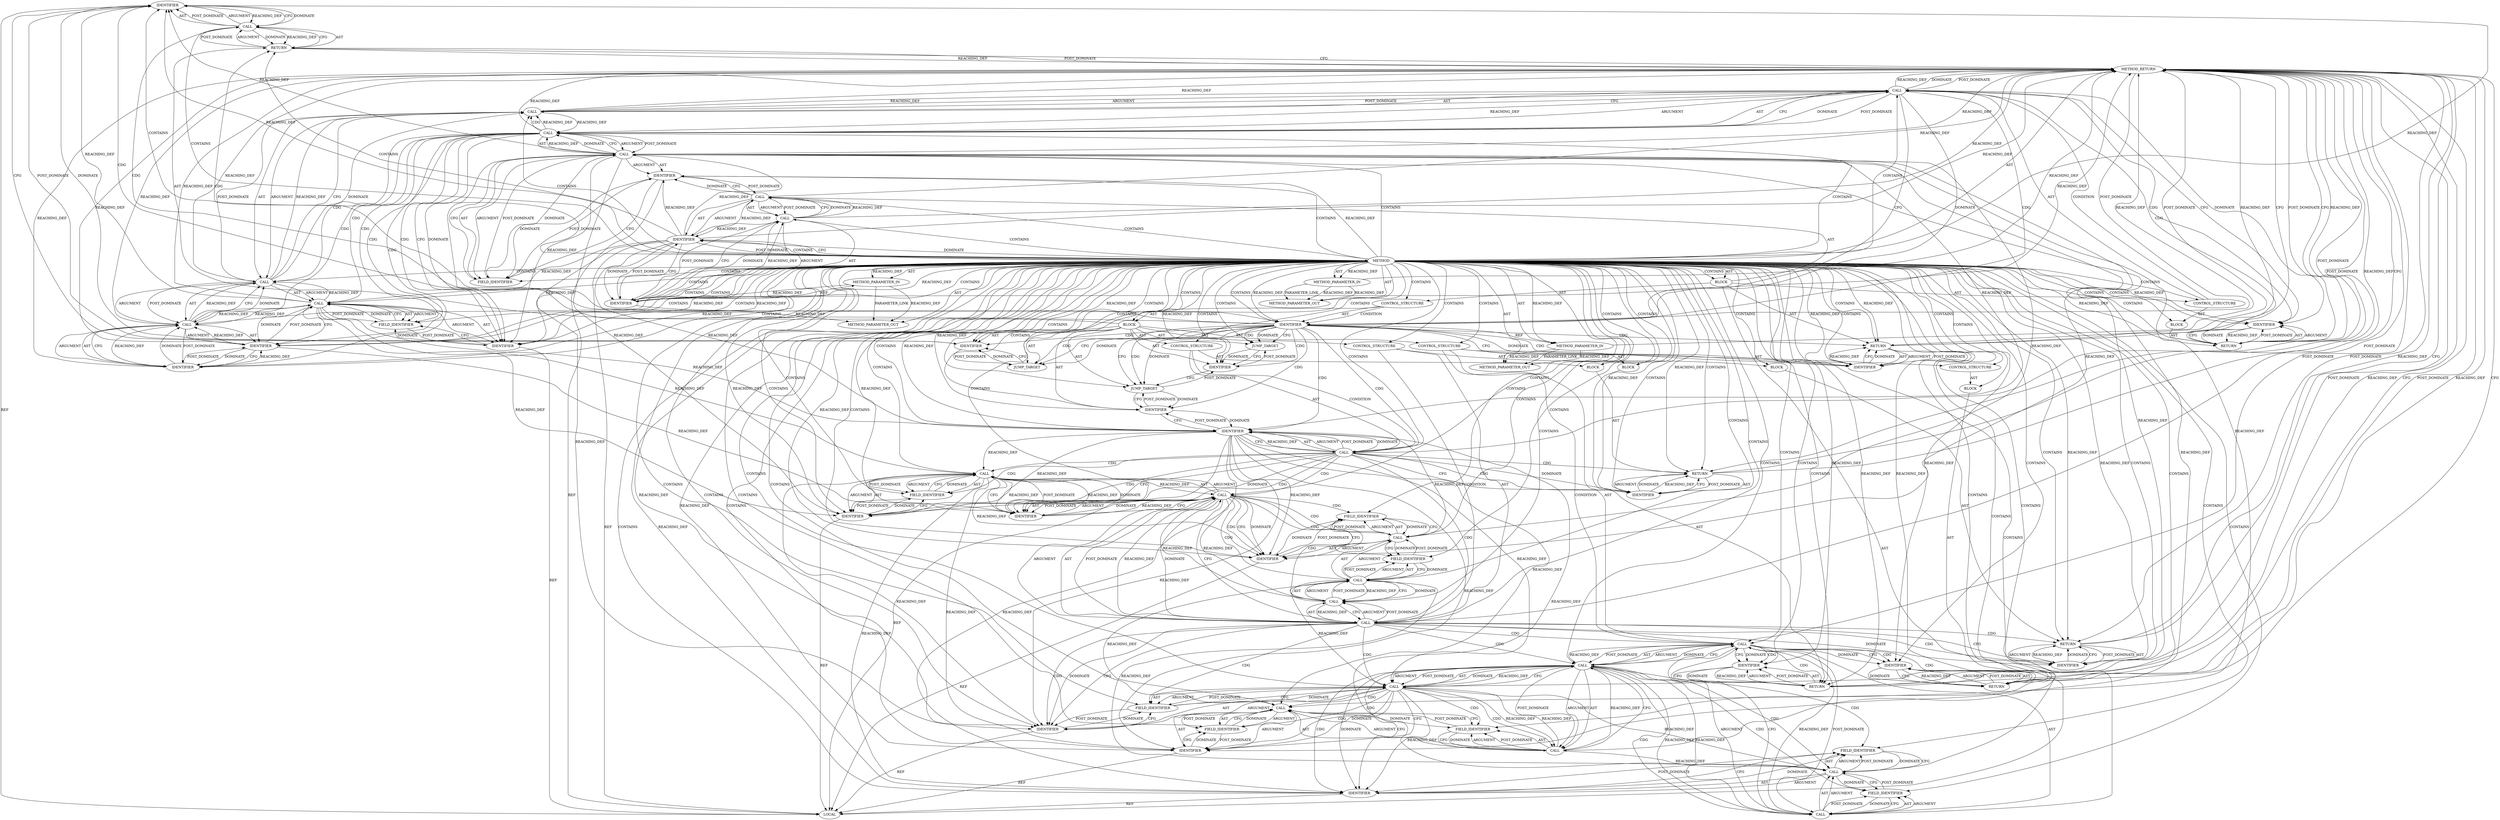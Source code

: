 digraph {
  4529 [label=IDENTIFIER ORDER=1 ARGUMENT_INDEX=1 CODE="dev" COLUMN_NUMBER=26 LINE_NUMBER=1402 TYPE_FULL_NAME="net_device*" NAME="dev"]
  4530 [label=RETURN ORDER=5 ARGUMENT_INDEX=-1 CODE="return NOTIFY_DONE;" COLUMN_NUMBER=2 LINE_NUMBER=1404]
  4468 [label=IDENTIFIER ORDER=1 ARGUMENT_INDEX=1 CODE="NETIF_F_HW_TLS_RX" COLUMN_NUMBER=25 LINE_NUMBER=1383 TYPE_FULL_NAME="ANY" NAME="NETIF_F_HW_TLS_RX"]
  4488 [label=CALL ORDER=1 ARGUMENT_INDEX=1 CODE="dev->features & NETIF_F_HW_TLS_RX" COLUMN_NUMBER=8 METHOD_FULL_NAME="<operator>.and" LINE_NUMBER=1391 TYPE_FULL_NAME="<empty>" DISPATCH_TYPE="STATIC_DISPATCH" SIGNATURE="" NAME="<operator>.and"]
  4461 [label=FIELD_IDENTIFIER ORDER=2 ARGUMENT_INDEX=2 CODE="tlsdev_ops" COLUMN_NUMBER=7 LINE_NUMBER=1382 CANONICAL_NAME="tlsdev_ops"]
  4500 [label=RETURN ORDER=1 ARGUMENT_INDEX=1 CODE="return NOTIFY_BAD;" COLUMN_NUMBER=4 LINE_NUMBER=1393]
  4518 [label=BLOCK ORDER=2 ARGUMENT_INDEX=-1 CODE="<empty>" COLUMN_NUMBER=4 LINE_NUMBER=1398 TYPE_FULL_NAME="void"]
  4516 [label=FIELD_IDENTIFIER ORDER=2 ARGUMENT_INDEX=2 CODE="tlsdev_ops" COLUMN_NUMBER=8 LINE_NUMBER=1397 CANONICAL_NAME="tlsdev_ops"]
  4497 [label=FIELD_IDENTIFIER ORDER=2 ARGUMENT_INDEX=2 CODE="tlsdev_ops" COLUMN_NUMBER=8 LINE_NUMBER=1392 CANONICAL_NAME="tlsdev_ops"]
  4498 [label=FIELD_IDENTIFIER ORDER=2 ARGUMENT_INDEX=2 CODE="tls_dev_resync" COLUMN_NUMBER=8 LINE_NUMBER=1392 CANONICAL_NAME="tls_dev_resync"]
  4466 [label=FIELD_IDENTIFIER ORDER=2 ARGUMENT_INDEX=2 CODE="features" COLUMN_NUMBER=8 LINE_NUMBER=1383 CANONICAL_NAME="features"]
  4492 [label=IDENTIFIER ORDER=2 ARGUMENT_INDEX=2 CODE="NETIF_F_HW_TLS_RX" COLUMN_NUMBER=24 LINE_NUMBER=1391 TYPE_FULL_NAME="ANY" NAME="NETIF_F_HW_TLS_RX"]
  4524 [label=IDENTIFIER ORDER=1 ARGUMENT_INDEX=-1 CODE="NOTIFY_BAD" COLUMN_NUMBER=11 LINE_NUMBER=1400 TYPE_FULL_NAME="ANY" NAME="NOTIFY_BAD"]
  4477 [label=IDENTIFIER ORDER=2 ARGUMENT_INDEX=-1 CODE="NETDEV_REGISTER" COLUMN_NUMBER=7 LINE_NUMBER=1387 TYPE_FULL_NAME="ANY" NAME="NETDEV_REGISTER"]
  4527 [label=RETURN ORDER=10 ARGUMENT_INDEX=-1 CODE="return tls_device_down(dev);" COLUMN_NUMBER=3 LINE_NUMBER=1402]
  4479 [label=IDENTIFIER ORDER=4 ARGUMENT_INDEX=-1 CODE="NETDEV_FEAT_CHANGE" COLUMN_NUMBER=7 LINE_NUMBER=1388 TYPE_FULL_NAME="ANY" NAME="NETDEV_FEAT_CHANGE"]
  4526 [label=IDENTIFIER ORDER=9 ARGUMENT_INDEX=-1 CODE="NETDEV_DOWN" COLUMN_NUMBER=7 LINE_NUMBER=1401 TYPE_FULL_NAME="ANY" NAME="NETDEV_DOWN"]
  4448 [label=METHOD_PARAMETER_IN ORDER=2 CODE="unsigned long event" IS_VARIADIC=false COLUMN_NUMBER=55 LINE_NUMBER=1377 TYPE_FULL_NAME="long unsigned" EVALUATION_STRATEGY="BY_VALUE" INDEX=2 NAME="event"]
  4489 [label=CALL ORDER=1 ARGUMENT_INDEX=1 CODE="dev->features" COLUMN_NUMBER=8 METHOD_FULL_NAME="<operator>.indirectFieldAccess" LINE_NUMBER=1391 TYPE_FULL_NAME="<empty>" DISPATCH_TYPE="STATIC_DISPATCH" SIGNATURE="" NAME="<operator>.indirectFieldAccess"]
  4514 [label=CALL ORDER=1 ARGUMENT_INDEX=1 CODE="dev->tlsdev_ops" COLUMN_NUMBER=8 METHOD_FULL_NAME="<operator>.indirectFieldAccess" LINE_NUMBER=1397 TYPE_FULL_NAME="<empty>" DISPATCH_TYPE="STATIC_DISPATCH" SIGNATURE="" NAME="<operator>.indirectFieldAccess"]
  4464 [label=CALL ORDER=1 ARGUMENT_INDEX=1 CODE="dev->features" COLUMN_NUMBER=8 METHOD_FULL_NAME="<operator>.indirectFieldAccess" LINE_NUMBER=1383 TYPE_FULL_NAME="<empty>" DISPATCH_TYPE="STATIC_DISPATCH" SIGNATURE="" NAME="<operator>.indirectFieldAccess"]
  4496 [label=IDENTIFIER ORDER=1 ARGUMENT_INDEX=1 CODE="dev" COLUMN_NUMBER=8 LINE_NUMBER=1392 TYPE_FULL_NAME="net_device*" NAME="dev"]
  4509 [label=CALL ORDER=1 ARGUMENT_INDEX=1 CODE="dev->tlsdev_ops" COLUMN_NUMBER=8 METHOD_FULL_NAME="<operator>.indirectFieldAccess" LINE_NUMBER=1396 TYPE_FULL_NAME="<empty>" DISPATCH_TYPE="STATIC_DISPATCH" SIGNATURE="" NAME="<operator>.indirectFieldAccess"]
  4520 [label=IDENTIFIER ORDER=1 ARGUMENT_INDEX=-1 CODE="NOTIFY_DONE" COLUMN_NUMBER=11 LINE_NUMBER=1398 TYPE_FULL_NAME="ANY" NAME="NOTIFY_DONE"]
  4493 [label=CALL ORDER=2 ARGUMENT_INDEX=2 CODE="!dev->tlsdev_ops->tls_dev_resync" COLUMN_NUMBER=7 METHOD_FULL_NAME="<operator>.logicalNot" LINE_NUMBER=1392 TYPE_FULL_NAME="<empty>" DISPATCH_TYPE="STATIC_DISPATCH" SIGNATURE="" NAME="<operator>.logicalNot"]
  4501 [label=IDENTIFIER ORDER=1 ARGUMENT_INDEX=-1 CODE="NOTIFY_BAD" COLUMN_NUMBER=11 LINE_NUMBER=1393 TYPE_FULL_NAME="ANY" NAME="NOTIFY_BAD"]
  4452 [label=CALL ORDER=2 ARGUMENT_INDEX=-1 CODE="*dev = netdev_notifier_info_to_dev(ptr)" COLUMN_NUMBER=20 METHOD_FULL_NAME="<operator>.assignment" LINE_NUMBER=1380 TYPE_FULL_NAME="<empty>" DISPATCH_TYPE="STATIC_DISPATCH" SIGNATURE="" NAME="<operator>.assignment"]
  4457 [label=CALL ORDER=1 ARGUMENT_INDEX=-1 CODE="!dev->tlsdev_ops &&
	    !(dev->features & (NETIF_F_HW_TLS_RX | NETIF_F_HW_TLS_TX))" COLUMN_NUMBER=6 METHOD_FULL_NAME="<operator>.logicalAnd" LINE_NUMBER=1382 TYPE_FULL_NAME="<empty>" DISPATCH_TYPE="STATIC_DISPATCH" SIGNATURE="" NAME="<operator>.logicalAnd"]
  4517 [label=FIELD_IDENTIFIER ORDER=2 ARGUMENT_INDEX=2 CODE="tls_dev_del" COLUMN_NUMBER=8 LINE_NUMBER=1397 CANONICAL_NAME="tls_dev_del"]
  4446 [label=METHOD COLUMN_NUMBER=1 LINE_NUMBER=1377 COLUMN_NUMBER_END=1 IS_EXTERNAL=false SIGNATURE="int tls_dev_event (notifier_block*,long unsigned,void*)" NAME="tls_dev_event" AST_PARENT_TYPE="TYPE_DECL" AST_PARENT_FULL_NAME="tls_device.c:<global>" ORDER=44 CODE="static int tls_dev_event(struct notifier_block *this, unsigned long event,
			 void *ptr)
{
	struct net_device *dev = netdev_notifier_info_to_dev(ptr);

	if (!dev->tlsdev_ops &&
	    !(dev->features & (NETIF_F_HW_TLS_RX | NETIF_F_HW_TLS_TX)))
		return NOTIFY_DONE;

	switch (event) {
	case NETDEV_REGISTER:
	case NETDEV_FEAT_CHANGE:
		if (netif_is_bond_master(dev))
			return NOTIFY_DONE;
		if ((dev->features & NETIF_F_HW_TLS_RX) &&
		    !dev->tlsdev_ops->tls_dev_resync)
			return NOTIFY_BAD;

		if  (dev->tlsdev_ops &&
		     dev->tlsdev_ops->tls_dev_add &&
		     dev->tlsdev_ops->tls_dev_del)
			return NOTIFY_DONE;
		else
			return NOTIFY_BAD;
	case NETDEV_DOWN:
		return tls_device_down(dev);
	}
	return NOTIFY_DONE;
}" FULL_NAME="tls_dev_event" LINE_NUMBER_END=1405 FILENAME="tls_device.c"]
  4505 [label=CALL ORDER=1 ARGUMENT_INDEX=1 CODE="dev->tlsdev_ops" COLUMN_NUMBER=8 METHOD_FULL_NAME="<operator>.indirectFieldAccess" LINE_NUMBER=1395 TYPE_FULL_NAME="<empty>" DISPATCH_TYPE="STATIC_DISPATCH" SIGNATURE="" NAME="<operator>.indirectFieldAccess"]
  4491 [label=FIELD_IDENTIFIER ORDER=2 ARGUMENT_INDEX=2 CODE="features" COLUMN_NUMBER=8 LINE_NUMBER=1391 CANONICAL_NAME="features"]
  4504 [label=CALL ORDER=1 ARGUMENT_INDEX=1 CODE="dev->tlsdev_ops &&
		     dev->tlsdev_ops->tls_dev_add" COLUMN_NUMBER=8 METHOD_FULL_NAME="<operator>.logicalAnd" LINE_NUMBER=1395 TYPE_FULL_NAME="<empty>" DISPATCH_TYPE="STATIC_DISPATCH" SIGNATURE="" NAME="<operator>.logicalAnd"]
  4528 [label=CALL ORDER=1 ARGUMENT_INDEX=-1 CODE="tls_device_down(dev)" COLUMN_NUMBER=10 METHOD_FULL_NAME="tls_device_down" LINE_NUMBER=1402 TYPE_FULL_NAME="<empty>" DISPATCH_TYPE="STATIC_DISPATCH" SIGNATURE="" NAME="tls_device_down"]
  4508 [label=CALL ORDER=2 ARGUMENT_INDEX=2 CODE="dev->tlsdev_ops->tls_dev_add" COLUMN_NUMBER=8 METHOD_FULL_NAME="<operator>.indirectFieldAccess" LINE_NUMBER=1396 TYPE_FULL_NAME="<empty>" DISPATCH_TYPE="STATIC_DISPATCH" SIGNATURE="" NAME="<operator>.indirectFieldAccess"]
  4507 [label=FIELD_IDENTIFIER ORDER=2 ARGUMENT_INDEX=2 CODE="tlsdev_ops" COLUMN_NUMBER=8 LINE_NUMBER=1395 CANONICAL_NAME="tlsdev_ops"]
  4473 [label=CONTROL_STRUCTURE CONTROL_STRUCTURE_TYPE="SWITCH" ORDER=4 PARSER_TYPE_NAME="CASTSwitchStatement" ARGUMENT_INDEX=-1 CODE="switch(event)" COLUMN_NUMBER=2 LINE_NUMBER=1386]
  4495 [label=CALL ORDER=1 ARGUMENT_INDEX=1 CODE="dev->tlsdev_ops" COLUMN_NUMBER=8 METHOD_FULL_NAME="<operator>.indirectFieldAccess" LINE_NUMBER=1392 TYPE_FULL_NAME="<empty>" DISPATCH_TYPE="STATIC_DISPATCH" SIGNATURE="" NAME="<operator>.indirectFieldAccess"]
  4523 [label=RETURN ORDER=1 ARGUMENT_INDEX=1 CODE="return NOTIFY_BAD;" COLUMN_NUMBER=4 LINE_NUMBER=1400]
  4521 [label=CONTROL_STRUCTURE CONTROL_STRUCTURE_TYPE="ELSE" ORDER=3 PARSER_TYPE_NAME="CASTReturnStatement" ARGUMENT_INDEX=-1 CODE="else" COLUMN_NUMBER=4 LINE_NUMBER=1400]
  4469 [label=IDENTIFIER ORDER=2 ARGUMENT_INDEX=2 CODE="NETIF_F_HW_TLS_TX" COLUMN_NUMBER=45 LINE_NUMBER=1383 TYPE_FULL_NAME="ANY" NAME="NETIF_F_HW_TLS_TX"]
  4459 [label=CALL ORDER=1 ARGUMENT_INDEX=1 CODE="dev->tlsdev_ops" COLUMN_NUMBER=7 METHOD_FULL_NAME="<operator>.indirectFieldAccess" LINE_NUMBER=1382 TYPE_FULL_NAME="<empty>" DISPATCH_TYPE="STATIC_DISPATCH" SIGNATURE="" NAME="<operator>.indirectFieldAccess"]
  4522 [label=BLOCK ORDER=1 ARGUMENT_INDEX=-1 CODE="<empty>" COLUMN_NUMBER=4 LINE_NUMBER=1400 TYPE_FULL_NAME="void"]
  4481 [label=CALL ORDER=1 ARGUMENT_INDEX=-1 CODE="netif_is_bond_master(dev)" COLUMN_NUMBER=7 METHOD_FULL_NAME="netif_is_bond_master" LINE_NUMBER=1389 TYPE_FULL_NAME="<empty>" DISPATCH_TYPE="STATIC_DISPATCH" SIGNATURE="" NAME="netif_is_bond_master"]
  21369 [label=METHOD_PARAMETER_OUT ORDER=3 CODE="void *ptr" IS_VARIADIC=false COLUMN_NUMBER=5 LINE_NUMBER=1378 TYPE_FULL_NAME="void*" EVALUATION_STRATEGY="BY_VALUE" INDEX=3 NAME="ptr"]
  4494 [label=CALL ORDER=1 ARGUMENT_INDEX=1 CODE="dev->tlsdev_ops->tls_dev_resync" COLUMN_NUMBER=8 METHOD_FULL_NAME="<operator>.indirectFieldAccess" LINE_NUMBER=1392 TYPE_FULL_NAME="<empty>" DISPATCH_TYPE="STATIC_DISPATCH" SIGNATURE="" NAME="<operator>.indirectFieldAccess"]
  4478 [label=JUMP_TARGET ORDER=3 PARSER_TYPE_NAME="CASTCaseStatement" ARGUMENT_INDEX=-1 CODE="case NETDEV_FEAT_CHANGE:" COLUMN_NUMBER=2 LINE_NUMBER=1388 NAME="case"]
  21368 [label=METHOD_PARAMETER_OUT ORDER=2 CODE="unsigned long event" IS_VARIADIC=false COLUMN_NUMBER=55 LINE_NUMBER=1377 TYPE_FULL_NAME="long unsigned" EVALUATION_STRATEGY="BY_VALUE" INDEX=2 NAME="event"]
  4490 [label=IDENTIFIER ORDER=1 ARGUMENT_INDEX=1 CODE="dev" COLUMN_NUMBER=8 LINE_NUMBER=1391 TYPE_FULL_NAME="net_device*" NAME="dev"]
  4513 [label=CALL ORDER=2 ARGUMENT_INDEX=2 CODE="dev->tlsdev_ops->tls_dev_del" COLUMN_NUMBER=8 METHOD_FULL_NAME="<operator>.indirectFieldAccess" LINE_NUMBER=1397 TYPE_FULL_NAME="<empty>" DISPATCH_TYPE="STATIC_DISPATCH" SIGNATURE="" NAME="<operator>.indirectFieldAccess"]
  4449 [label=METHOD_PARAMETER_IN ORDER=3 CODE="void *ptr" IS_VARIADIC=false COLUMN_NUMBER=5 LINE_NUMBER=1378 TYPE_FULL_NAME="void*" EVALUATION_STRATEGY="BY_VALUE" INDEX=3 NAME="ptr"]
  4506 [label=IDENTIFIER ORDER=1 ARGUMENT_INDEX=1 CODE="dev" COLUMN_NUMBER=8 LINE_NUMBER=1395 TYPE_FULL_NAME="net_device*" NAME="dev"]
  4487 [label=CALL ORDER=1 ARGUMENT_INDEX=-1 CODE="(dev->features & NETIF_F_HW_TLS_RX) &&
		    !dev->tlsdev_ops->tls_dev_resync" COLUMN_NUMBER=7 METHOD_FULL_NAME="<operator>.logicalAnd" LINE_NUMBER=1391 TYPE_FULL_NAME="<empty>" DISPATCH_TYPE="STATIC_DISPATCH" SIGNATURE="" NAME="<operator>.logicalAnd"]
  4519 [label=RETURN ORDER=1 ARGUMENT_INDEX=1 CODE="return NOTIFY_DONE;" COLUMN_NUMBER=4 LINE_NUMBER=1398]
  4484 [label=RETURN ORDER=1 ARGUMENT_INDEX=1 CODE="return NOTIFY_DONE;" COLUMN_NUMBER=4 LINE_NUMBER=1390]
  4474 [label=IDENTIFIER ORDER=1 ARGUMENT_INDEX=-1 CODE="event" COLUMN_NUMBER=10 LINE_NUMBER=1386 TYPE_FULL_NAME="long unsigned" NAME="event"]
  4454 [label=CALL ORDER=2 ARGUMENT_INDEX=2 CODE="netdev_notifier_info_to_dev(ptr)" COLUMN_NUMBER=27 METHOD_FULL_NAME="netdev_notifier_info_to_dev" LINE_NUMBER=1380 TYPE_FULL_NAME="<empty>" DISPATCH_TYPE="STATIC_DISPATCH" SIGNATURE="" NAME="netdev_notifier_info_to_dev"]
  4515 [label=IDENTIFIER ORDER=1 ARGUMENT_INDEX=1 CODE="dev" COLUMN_NUMBER=8 LINE_NUMBER=1397 TYPE_FULL_NAME="net_device*" NAME="dev"]
  4511 [label=FIELD_IDENTIFIER ORDER=2 ARGUMENT_INDEX=2 CODE="tlsdev_ops" COLUMN_NUMBER=8 LINE_NUMBER=1396 CANONICAL_NAME="tlsdev_ops"]
  4525 [label=JUMP_TARGET ORDER=8 PARSER_TYPE_NAME="CASTCaseStatement" ARGUMENT_INDEX=-1 CODE="case NETDEV_DOWN:" COLUMN_NUMBER=2 LINE_NUMBER=1401 NAME="case"]
  4472 [label=IDENTIFIER ORDER=1 ARGUMENT_INDEX=-1 CODE="NOTIFY_DONE" COLUMN_NUMBER=10 LINE_NUMBER=1384 TYPE_FULL_NAME="ANY" NAME="NOTIFY_DONE"]
  4531 [label=IDENTIFIER ORDER=1 ARGUMENT_INDEX=-1 CODE="NOTIFY_DONE" COLUMN_NUMBER=9 LINE_NUMBER=1404 TYPE_FULL_NAME="ANY" NAME="NOTIFY_DONE"]
  4471 [label=RETURN ORDER=1 ARGUMENT_INDEX=1 CODE="return NOTIFY_DONE;" COLUMN_NUMBER=3 LINE_NUMBER=1384]
  4502 [label=CONTROL_STRUCTURE CONTROL_STRUCTURE_TYPE="IF" ORDER=7 PARSER_TYPE_NAME="CASTIfStatement" ARGUMENT_INDEX=-1 CODE="if (dev->tlsdev_ops &&
		     dev->tlsdev_ops->tls_dev_add &&
		     dev->tlsdev_ops->tls_dev_del)" COLUMN_NUMBER=3 LINE_NUMBER=1395]
  4475 [label=BLOCK ORDER=2 ARGUMENT_INDEX=-1 CODE="{
	case NETDEV_REGISTER:
	case NETDEV_FEAT_CHANGE:
		if (netif_is_bond_master(dev))
			return NOTIFY_DONE;
		if ((dev->features & NETIF_F_HW_TLS_RX) &&
		    !dev->tlsdev_ops->tls_dev_resync)
			return NOTIFY_BAD;

		if  (dev->tlsdev_ops &&
		     dev->tlsdev_ops->tls_dev_add &&
		     dev->tlsdev_ops->tls_dev_del)
			return NOTIFY_DONE;
		else
			return NOTIFY_BAD;
	case NETDEV_DOWN:
		return tls_device_down(dev);
	}" COLUMN_NUMBER=17 LINE_NUMBER=1386 TYPE_FULL_NAME="void"]
  4465 [label=IDENTIFIER ORDER=1 ARGUMENT_INDEX=1 CODE="dev" COLUMN_NUMBER=8 LINE_NUMBER=1383 TYPE_FULL_NAME="net_device*" NAME="dev"]
  4470 [label=BLOCK ORDER=2 ARGUMENT_INDEX=-1 CODE="<empty>" COLUMN_NUMBER=3 LINE_NUMBER=1384 TYPE_FULL_NAME="void"]
  4499 [label=BLOCK ORDER=2 ARGUMENT_INDEX=-1 CODE="<empty>" COLUMN_NUMBER=4 LINE_NUMBER=1393 TYPE_FULL_NAME="void"]
  4462 [label=CALL ORDER=2 ARGUMENT_INDEX=2 CODE="!(dev->features & (NETIF_F_HW_TLS_RX | NETIF_F_HW_TLS_TX))" COLUMN_NUMBER=6 METHOD_FULL_NAME="<operator>.logicalNot" LINE_NUMBER=1383 TYPE_FULL_NAME="<empty>" DISPATCH_TYPE="STATIC_DISPATCH" SIGNATURE="" NAME="<operator>.logicalNot"]
  4486 [label=CONTROL_STRUCTURE CONTROL_STRUCTURE_TYPE="IF" ORDER=6 PARSER_TYPE_NAME="CASTIfStatement" ARGUMENT_INDEX=-1 CODE="if ((dev->features & NETIF_F_HW_TLS_RX) &&
		    !dev->tlsdev_ops->tls_dev_resync)" COLUMN_NUMBER=3 LINE_NUMBER=1391]
  21367 [label=METHOD_PARAMETER_OUT ORDER=1 CODE="struct notifier_block *this" IS_VARIADIC=false COLUMN_NUMBER=26 LINE_NUMBER=1377 TYPE_FULL_NAME="notifier_block*" EVALUATION_STRATEGY="BY_VALUE" INDEX=1 NAME="this"]
  4510 [label=IDENTIFIER ORDER=1 ARGUMENT_INDEX=1 CODE="dev" COLUMN_NUMBER=8 LINE_NUMBER=1396 TYPE_FULL_NAME="net_device*" NAME="dev"]
  4455 [label=IDENTIFIER ORDER=1 ARGUMENT_INDEX=1 CODE="ptr" COLUMN_NUMBER=55 LINE_NUMBER=1380 TYPE_FULL_NAME="void*" NAME="ptr"]
  4485 [label=IDENTIFIER ORDER=1 ARGUMENT_INDEX=-1 CODE="NOTIFY_DONE" COLUMN_NUMBER=11 LINE_NUMBER=1390 TYPE_FULL_NAME="ANY" NAME="NOTIFY_DONE"]
  4482 [label=IDENTIFIER ORDER=1 ARGUMENT_INDEX=1 CODE="dev" COLUMN_NUMBER=28 LINE_NUMBER=1389 TYPE_FULL_NAME="net_device*" NAME="dev"]
  4458 [label=CALL ORDER=1 ARGUMENT_INDEX=1 CODE="!dev->tlsdev_ops" COLUMN_NUMBER=6 METHOD_FULL_NAME="<operator>.logicalNot" LINE_NUMBER=1382 TYPE_FULL_NAME="<empty>" DISPATCH_TYPE="STATIC_DISPATCH" SIGNATURE="" NAME="<operator>.logicalNot"]
  4512 [label=FIELD_IDENTIFIER ORDER=2 ARGUMENT_INDEX=2 CODE="tls_dev_add" COLUMN_NUMBER=8 LINE_NUMBER=1396 CANONICAL_NAME="tls_dev_add"]
  4456 [label=CONTROL_STRUCTURE CONTROL_STRUCTURE_TYPE="IF" ORDER=3 PARSER_TYPE_NAME="CASTIfStatement" ARGUMENT_INDEX=-1 CODE="if (!dev->tlsdev_ops &&
	    !(dev->features & (NETIF_F_HW_TLS_RX | NETIF_F_HW_TLS_TX)))" COLUMN_NUMBER=2 LINE_NUMBER=1382]
  4503 [label=CALL ORDER=1 ARGUMENT_INDEX=-1 CODE="dev->tlsdev_ops &&
		     dev->tlsdev_ops->tls_dev_add &&
		     dev->tlsdev_ops->tls_dev_del" COLUMN_NUMBER=8 METHOD_FULL_NAME="<operator>.logicalAnd" LINE_NUMBER=1395 TYPE_FULL_NAME="<empty>" DISPATCH_TYPE="STATIC_DISPATCH" SIGNATURE="" NAME="<operator>.logicalAnd"]
  4450 [label=BLOCK ORDER=4 ARGUMENT_INDEX=-1 CODE="{
	struct net_device *dev = netdev_notifier_info_to_dev(ptr);

	if (!dev->tlsdev_ops &&
	    !(dev->features & (NETIF_F_HW_TLS_RX | NETIF_F_HW_TLS_TX)))
		return NOTIFY_DONE;

	switch (event) {
	case NETDEV_REGISTER:
	case NETDEV_FEAT_CHANGE:
		if (netif_is_bond_master(dev))
			return NOTIFY_DONE;
		if ((dev->features & NETIF_F_HW_TLS_RX) &&
		    !dev->tlsdev_ops->tls_dev_resync)
			return NOTIFY_BAD;

		if  (dev->tlsdev_ops &&
		     dev->tlsdev_ops->tls_dev_add &&
		     dev->tlsdev_ops->tls_dev_del)
			return NOTIFY_DONE;
		else
			return NOTIFY_BAD;
	case NETDEV_DOWN:
		return tls_device_down(dev);
	}
	return NOTIFY_DONE;
}" COLUMN_NUMBER=1 LINE_NUMBER=1379 TYPE_FULL_NAME="void"]
  4476 [label=JUMP_TARGET ORDER=1 PARSER_TYPE_NAME="CASTCaseStatement" ARGUMENT_INDEX=-1 CODE="case NETDEV_REGISTER:" COLUMN_NUMBER=2 LINE_NUMBER=1387 NAME="case"]
  4532 [label=METHOD_RETURN ORDER=5 CODE="RET" COLUMN_NUMBER=1 LINE_NUMBER=1377 TYPE_FULL_NAME="int" EVALUATION_STRATEGY="BY_VALUE"]
  4453 [label=IDENTIFIER ORDER=1 ARGUMENT_INDEX=1 CODE="dev" COLUMN_NUMBER=21 LINE_NUMBER=1380 TYPE_FULL_NAME="net_device*" NAME="dev"]
  4463 [label=CALL ORDER=1 ARGUMENT_INDEX=1 CODE="dev->features & (NETIF_F_HW_TLS_RX | NETIF_F_HW_TLS_TX)" COLUMN_NUMBER=8 METHOD_FULL_NAME="<operator>.and" LINE_NUMBER=1383 TYPE_FULL_NAME="<empty>" DISPATCH_TYPE="STATIC_DISPATCH" SIGNATURE="" NAME="<operator>.and"]
  4467 [label=CALL ORDER=2 ARGUMENT_INDEX=2 CODE="NETIF_F_HW_TLS_RX | NETIF_F_HW_TLS_TX" COLUMN_NUMBER=25 METHOD_FULL_NAME="<operator>.or" LINE_NUMBER=1383 TYPE_FULL_NAME="<empty>" DISPATCH_TYPE="STATIC_DISPATCH" SIGNATURE="" NAME="<operator>.or"]
  4460 [label=IDENTIFIER ORDER=1 ARGUMENT_INDEX=1 CODE="dev" COLUMN_NUMBER=7 LINE_NUMBER=1382 TYPE_FULL_NAME="net_device*" NAME="dev"]
  4483 [label=BLOCK ORDER=2 ARGUMENT_INDEX=-1 CODE="<empty>" COLUMN_NUMBER=4 LINE_NUMBER=1390 TYPE_FULL_NAME="void"]
  4451 [label=LOCAL ORDER=1 CODE="struct net_device* dev" COLUMN_NUMBER=20 LINE_NUMBER=1380 TYPE_FULL_NAME="net_device*" NAME="dev"]
  4480 [label=CONTROL_STRUCTURE CONTROL_STRUCTURE_TYPE="IF" ORDER=5 PARSER_TYPE_NAME="CASTIfStatement" ARGUMENT_INDEX=-1 CODE="if (netif_is_bond_master(dev))" COLUMN_NUMBER=3 LINE_NUMBER=1389]
  4447 [label=METHOD_PARAMETER_IN ORDER=1 CODE="struct notifier_block *this" IS_VARIADIC=false COLUMN_NUMBER=26 LINE_NUMBER=1377 TYPE_FULL_NAME="notifier_block*" EVALUATION_STRATEGY="BY_VALUE" INDEX=1 NAME="this"]
  4496 -> 4497 [label=CFG ]
  4464 -> 4482 [label=REACHING_DEF VARIABLE="dev->features"]
  4530 -> 4531 [label=AST ]
  4459 -> 4460 [label=AST ]
  4452 -> 4453 [label=ARGUMENT ]
  4505 -> 4504 [label=DOMINATE ]
  4495 -> 4496 [label=AST ]
  4532 -> 4503 [label=POST_DOMINATE ]
  4495 -> 4497 [label=POST_DOMINATE ]
  4462 -> 4532 [label=REACHING_DEF VARIABLE="!(dev->features & (NETIF_F_HW_TLS_RX | NETIF_F_HW_TLS_TX))"]
  4446 -> 4522 [label=CONTAINS ]
  4493 -> 4494 [label=AST ]
  4454 -> 4455 [label=ARGUMENT ]
  4480 -> 4483 [label=AST ]
  4488 -> 4493 [label=REACHING_DEF VARIABLE="dev->features & NETIF_F_HW_TLS_RX"]
  4475 -> 4479 [label=AST ]
  4503 -> 4520 [label=CFG ]
  4460 -> 4461 [label=DOMINATE ]
  4446 -> 4530 [label=CONTAINS ]
  4448 -> 4532 [label=REACHING_DEF VARIABLE="event"]
  4468 -> 4492 [label=REACHING_DEF VARIABLE="NETIF_F_HW_TLS_RX"]
  4494 -> 4498 [label=POST_DOMINATE ]
  4532 -> 4519 [label=POST_DOMINATE ]
  4504 -> 4505 [label=ARGUMENT ]
  4467 -> 4469 [label=POST_DOMINATE ]
  4446 -> 4524 [label=REACHING_DEF VARIABLE=""]
  4454 -> 4452 [label=CFG ]
  4446 -> 4500 [label=CONTAINS ]
  4462 -> 4463 [label=POST_DOMINATE ]
  4487 -> 4507 [label=CDG ]
  4446 -> 4490 [label=REACHING_DEF VARIABLE=""]
  4459 -> 4482 [label=REACHING_DEF VARIABLE="dev->tlsdev_ops"]
  4456 -> 4457 [label=CONDITION ]
  4503 -> 4519 [label=CDG ]
  4464 -> 4489 [label=REACHING_DEF VARIABLE="dev->features"]
  4482 -> 4479 [label=POST_DOMINATE ]
  4458 -> 4465 [label=CDG ]
  4472 -> 4471 [label=CFG ]
  4531 -> 4530 [label=REACHING_DEF VARIABLE="NOTIFY_DONE"]
  4469 -> 4532 [label=REACHING_DEF VARIABLE="NETIF_F_HW_TLS_TX"]
  4504 -> 4505 [label=POST_DOMINATE ]
  4453 -> 4532 [label=REACHING_DEF VARIABLE="dev"]
  4488 -> 4495 [label=CDG ]
  4513 -> 4503 [label=CFG ]
  4488 -> 4492 [label=AST ]
  4462 -> 4458 [label=REACHING_DEF VARIABLE="!(dev->features & (NETIF_F_HW_TLS_RX | NETIF_F_HW_TLS_TX))"]
  4482 -> 4490 [label=REACHING_DEF VARIABLE="dev"]
  4459 -> 4458 [label=REACHING_DEF VARIABLE="dev->tlsdev_ops"]
  4510 -> 4451 [label=REF ]
  4446 -> 4502 [label=CONTAINS ]
  4500 -> 4501 [label=POST_DOMINATE ]
  4495 -> 4498 [label=DOMINATE ]
  4458 -> 4457 [label=CFG ]
  4450 -> 4456 [label=AST ]
  4516 -> 4514 [label=DOMINATE ]
  4506 -> 4451 [label=REF ]
  4458 -> 4463 [label=CDG ]
  4524 -> 4523 [label=DOMINATE ]
  4513 -> 4514 [label=AST ]
  4464 -> 4532 [label=REACHING_DEF VARIABLE="dev->features"]
  4527 -> 4532 [label=CFG ]
  4458 -> 4465 [label=CFG ]
  4481 -> 4491 [label=CDG ]
  4521 -> 4522 [label=AST ]
  4475 -> 4478 [label=AST ]
  4495 -> 4498 [label=CFG ]
  4446 -> 4474 [label=REACHING_DEF VARIABLE=""]
  4446 -> 4530 [label=REACHING_DEF VARIABLE=""]
  4492 -> 4488 [label=DOMINATE ]
  4529 -> 4528 [label=REACHING_DEF VARIABLE="dev"]
  4473 -> 4475 [label=AST ]
  4464 -> 4466 [label=AST ]
  4474 -> 4448 [label=REF ]
  4454 -> 4452 [label=DOMINATE ]
  4446 -> 4532 [label=AST ]
  4501 -> 4500 [label=REACHING_DEF VARIABLE="NOTIFY_BAD"]
  4494 -> 4505 [label=REACHING_DEF VARIABLE="dev->tlsdev_ops->tls_dev_resync"]
  4498 -> 4494 [label=CFG ]
  4501 -> 4500 [label=DOMINATE ]
  4527 -> 4528 [label=AST ]
  4474 -> 4531 [label=CFG ]
  4496 -> 4451 [label=REF ]
  4487 -> 4501 [label=CFG ]
  4458 -> 4459 [label=ARGUMENT ]
  4480 -> 4481 [label=CONDITION ]
  4513 -> 4514 [label=ARGUMENT ]
  4455 -> 4454 [label=CFG ]
  4514 -> 4516 [label=AST ]
  4446 -> 4508 [label=CONTAINS ]
  4458 -> 4468 [label=CDG ]
  4446 -> 4463 [label=CONTAINS ]
  4509 -> 4512 [label=CFG ]
  4446 -> 4462 [label=CONTAINS ]
  4458 -> 4464 [label=CDG ]
  4464 -> 4465 [label=ARGUMENT ]
  4448 -> 21368 [label=REACHING_DEF VARIABLE="event"]
  4448 -> 21368 [label=REACHING_DEF VARIABLE="event"]
  4457 -> 4471 [label=CDG ]
  4453 -> 4455 [label=DOMINATE ]
  4517 -> 4513 [label=DOMINATE ]
  4516 -> 4514 [label=CFG ]
  4463 -> 4462 [label=REACHING_DEF VARIABLE="dev->features & (NETIF_F_HW_TLS_RX | NETIF_F_HW_TLS_TX)"]
  4513 -> 4517 [label=AST ]
  4453 -> 4460 [label=REACHING_DEF VARIABLE="dev"]
  4505 -> 4510 [label=CDG ]
  4507 -> 4505 [label=CFG ]
  4532 -> 4487 [label=POST_DOMINATE ]
  4511 -> 4509 [label=CFG ]
  4446 -> 4503 [label=CONTAINS ]
  4454 -> 4455 [label=AST ]
  4446 -> 4489 [label=CONTAINS ]
  4503 -> 4524 [label=DOMINATE ]
  4446 -> 4472 [label=CONTAINS ]
  4446 -> 4456 [label=CONTAINS ]
  4481 -> 4492 [label=CDG ]
  4500 -> 4501 [label=AST ]
  4486 -> 4487 [label=AST ]
  4491 -> 4490 [label=POST_DOMINATE ]
  4517 -> 4514 [label=POST_DOMINATE ]
  4459 -> 4509 [label=REACHING_DEF VARIABLE="dev->tlsdev_ops"]
  4458 -> 4469 [label=CDG ]
  4505 -> 4512 [label=CDG ]
  4532 -> 4530 [label=POST_DOMINATE ]
  4464 -> 4468 [label=CFG ]
  4446 -> 4531 [label=REACHING_DEF VARIABLE=""]
  4489 -> 4490 [label=AST ]
  4446 -> 4457 [label=CONTAINS ]
  4455 -> 4454 [label=DOMINATE ]
  4523 -> 4532 [label=REACHING_DEF VARIABLE="<RET>"]
  4446 -> 4469 [label=REACHING_DEF VARIABLE=""]
  4481 -> 4482 [label=AST ]
  4514 -> 4517 [label=DOMINATE ]
  4504 -> 4513 [label=CDG ]
  4505 -> 4510 [label=DOMINATE ]
  4508 -> 4512 [label=ARGUMENT ]
  4497 -> 4495 [label=DOMINATE ]
  4446 -> 4484 [label=CONTAINS ]
  4477 -> 4478 [label=CFG ]
  4469 -> 4467 [label=CFG ]
  4474 -> 4531 [label=DOMINATE ]
  4482 -> 4481 [label=DOMINATE ]
  4457 -> 4458 [label=AST ]
  4481 -> 4490 [label=DOMINATE ]
  4492 -> 4488 [label=REACHING_DEF VARIABLE="NETIF_F_HW_TLS_RX"]
  4446 -> 4478 [label=CONTAINS ]
  4456 -> 4457 [label=AST ]
  4457 -> 4472 [label=DOMINATE ]
  4513 -> 4503 [label=REACHING_DEF VARIABLE="dev->tlsdev_ops->tls_dev_del"]
  4456 -> 4470 [label=AST ]
  4492 -> 4489 [label=REACHING_DEF VARIABLE="NETIF_F_HW_TLS_RX"]
  4496 -> 4497 [label=DOMINATE ]
  4509 -> 4510 [label=ARGUMENT ]
  4481 -> 4485 [label=CDG ]
  4482 -> 4515 [label=REACHING_DEF VARIABLE="dev"]
  4512 -> 4508 [label=DOMINATE ]
  4505 -> 4504 [label=REACHING_DEF VARIABLE="dev->tlsdev_ops"]
  4446 -> 4507 [label=CONTAINS ]
  4498 -> 4494 [label=DOMINATE ]
  4446 -> 4471 [label=REACHING_DEF VARIABLE=""]
  4505 -> 4507 [label=AST ]
  4466 -> 4464 [label=DOMINATE ]
  4449 -> 4455 [label=REACHING_DEF VARIABLE="ptr"]
  4446 -> 4477 [label=REACHING_DEF VARIABLE=""]
  4488 -> 4498 [label=CDG ]
  4459 -> 4461 [label=AST ]
  4489 -> 4515 [label=REACHING_DEF VARIABLE="dev->features"]
  4446 -> 4447 [label=AST ]
  4517 -> 4513 [label=CFG ]
  4487 -> 4506 [label=CDG ]
  4509 -> 4511 [label=ARGUMENT ]
  4446 -> 4449 [label=REACHING_DEF VARIABLE=""]
  4464 -> 4466 [label=ARGUMENT ]
  4446 -> 4515 [label=CONTAINS ]
  4463 -> 4467 [label=ARGUMENT ]
  4508 -> 4505 [label=REACHING_DEF VARIABLE="dev->tlsdev_ops->tls_dev_add"]
  4470 -> 4471 [label=AST ]
  4524 -> 4523 [label=CFG ]
  4491 -> 4489 [label=CFG ]
  4475 -> 4477 [label=AST ]
  4446 -> 4523 [label=CONTAINS ]
  4482 -> 4510 [label=REACHING_DEF VARIABLE="dev"]
  4481 -> 4489 [label=CDG ]
  4446 -> 4455 [label=REACHING_DEF VARIABLE=""]
  4458 -> 4459 [label=AST ]
  4518 -> 4519 [label=AST ]
  4446 -> 4518 [label=CONTAINS ]
  4489 -> 4491 [label=AST ]
  4508 -> 4512 [label=POST_DOMINATE ]
  4482 -> 4514 [label=REACHING_DEF VARIABLE="dev"]
  4500 -> 4532 [label=REACHING_DEF VARIABLE="<RET>"]
  4481 -> 4490 [label=CDG ]
  4474 -> 4525 [label=DOMINATE ]
  4509 -> 4512 [label=DOMINATE ]
  4446 -> 4492 [label=REACHING_DEF VARIABLE=""]
  4504 -> 4503 [label=DOMINATE ]
  4471 -> 4472 [label=POST_DOMINATE ]
  4526 -> 4529 [label=DOMINATE ]
  4466 -> 4464 [label=CFG ]
  4446 -> 4477 [label=CONTAINS ]
  4529 -> 4526 [label=POST_DOMINATE ]
  4446 -> 4469 [label=CONTAINS ]
  4495 -> 4497 [label=ARGUMENT ]
  4446 -> 4525 [label=CONTAINS ]
  4494 -> 4493 [label=REACHING_DEF VARIABLE="dev->tlsdev_ops->tls_dev_resync"]
  4524 -> 4523 [label=REACHING_DEF VARIABLE="NOTIFY_BAD"]
  4463 -> 4464 [label=AST ]
  4509 -> 4511 [label=POST_DOMINATE ]
  4446 -> 4496 [label=REACHING_DEF VARIABLE=""]
  4450 -> 4530 [label=AST ]
  4502 -> 4503 [label=AST ]
  4447 -> 4532 [label=REACHING_DEF VARIABLE="this"]
  4446 -> 4499 [label=CONTAINS ]
  4455 -> 21369 [label=REACHING_DEF VARIABLE="ptr"]
  4446 -> 4496 [label=CONTAINS ]
  4467 -> 4463 [label=REACHING_DEF VARIABLE="NETIF_F_HW_TLS_RX | NETIF_F_HW_TLS_TX"]
  4488 -> 4496 [label=CFG ]
  4464 -> 4465 [label=AST ]
  4487 -> 4506 [label=DOMINATE ]
  4446 -> 4500 [label=REACHING_DEF VARIABLE=""]
  4446 -> 4486 [label=CONTAINS ]
  4449 -> 21369 [label=PARAMETER_LINK ]
  4446 -> 4506 [label=REACHING_DEF VARIABLE=""]
  4508 -> 4504 [label=REACHING_DEF VARIABLE="dev->tlsdev_ops->tls_dev_add"]
  4504 -> 4514 [label=CDG ]
  4446 -> 4524 [label=CONTAINS ]
  4503 -> 4504 [label=POST_DOMINATE ]
  4467 -> 4468 [label=ARGUMENT ]
  4491 -> 4489 [label=DOMINATE ]
  4481 -> 4485 [label=DOMINATE ]
  4454 -> 4455 [label=POST_DOMINATE ]
  4475 -> 4480 [label=AST ]
  4446 -> 4485 [label=REACHING_DEF VARIABLE=""]
  4494 -> 4498 [label=ARGUMENT ]
  4475 -> 4525 [label=AST ]
  4468 -> 4464 [label=POST_DOMINATE ]
  4503 -> 4513 [label=POST_DOMINATE ]
  4529 -> 4528 [label=CFG ]
  4527 -> 4532 [label=REACHING_DEF VARIABLE="<RET>"]
  4486 -> 4499 [label=AST ]
  4446 -> 4449 [label=AST ]
  4484 -> 4485 [label=POST_DOMINATE ]
  4525 -> 4526 [label=DOMINATE ]
  4474 -> 4477 [label=CDG ]
  4489 -> 4496 [label=REACHING_DEF VARIABLE="dev->features"]
  4493 -> 4487 [label=REACHING_DEF VARIABLE="!dev->tlsdev_ops->tls_dev_resync"]
  4453 -> 4451 [label=REF ]
  4494 -> 4493 [label=DOMINATE ]
  4488 -> 4494 [label=CDG ]
  4474 -> 4528 [label=CDG ]
  4527 -> 4528 [label=POST_DOMINATE ]
  4494 -> 4509 [label=REACHING_DEF VARIABLE="dev->tlsdev_ops->tls_dev_resync"]
  4458 -> 4467 [label=CDG ]
  4528 -> 4527 [label=DOMINATE ]
  4489 -> 4488 [label=REACHING_DEF VARIABLE="dev->features"]
  4464 -> 4466 [label=POST_DOMINATE ]
  4446 -> 4519 [label=CONTAINS ]
  4510 -> 4511 [label=CFG ]
  4446 -> 4455 [label=CONTAINS ]
  4474 -> 4526 [label=CDG ]
  4446 -> 4485 [label=CONTAINS ]
  4459 -> 4465 [label=REACHING_DEF VARIABLE="dev->tlsdev_ops"]
  4446 -> 4512 [label=CONTAINS ]
  4462 -> 4463 [label=AST ]
  4532 -> 4527 [label=POST_DOMINATE ]
  4446 -> 4465 [label=CONTAINS ]
  4446 -> 4511 [label=CONTAINS ]
  4489 -> 4490 [label=ARGUMENT ]
  4511 -> 4509 [label=DOMINATE ]
  4452 -> 4454 [label=AST ]
  4469 -> 4468 [label=REACHING_DEF VARIABLE="NETIF_F_HW_TLS_TX"]
  4457 -> 4462 [label=ARGUMENT ]
  4504 -> 4503 [label=CFG ]
  4503 -> 4524 [label=CFG ]
  4474 -> 4525 [label=CDG ]
  4446 -> 4458 [label=CONTAINS ]
  4474 -> 4476 [label=CFG ]
  4455 -> 4454 [label=REACHING_DEF VARIABLE="ptr"]
  4494 -> 4493 [label=CFG ]
  4503 -> 4523 [label=CDG ]
  4483 -> 4484 [label=AST ]
  4446 -> 4528 [label=CONTAINS ]
  4475 -> 4527 [label=AST ]
  4482 -> 4495 [label=REACHING_DEF VARIABLE="dev"]
  4505 -> 4509 [label=CDG ]
  4446 -> 4482 [label=CONTAINS ]
  4516 -> 4515 [label=POST_DOMINATE ]
  4471 -> 4532 [label=CFG ]
  4494 -> 4495 [label=AST ]
  4446 -> 4513 [label=CONTAINS ]
  4474 -> 4479 [label=CDG ]
  4487 -> 4488 [label=ARGUMENT ]
  4482 -> 4481 [label=CFG ]
  4506 -> 4507 [label=DOMINATE ]
  4469 -> 4468 [label=POST_DOMINATE ]
  4457 -> 4474 [label=CFG ]
  4532 -> 4457 [label=POST_DOMINATE ]
  4465 -> 4466 [label=CFG ]
  4481 -> 4487 [label=CDG ]
  4447 -> 21367 [label=PARAMETER_LINK ]
  4452 -> 4460 [label=DOMINATE ]
  4475 -> 4502 [label=AST ]
  4504 -> 4505 [label=AST ]
  4482 -> 4481 [label=REACHING_DEF VARIABLE="dev"]
  4446 -> 4498 [label=CONTAINS ]
  4462 -> 4457 [label=CFG ]
  4446 -> 4484 [label=REACHING_DEF VARIABLE=""]
  4519 -> 4520 [label=ARGUMENT ]
  4467 -> 4469 [label=AST ]
  4481 -> 4482 [label=ARGUMENT ]
  4482 -> 4506 [label=REACHING_DEF VARIABLE="dev"]
  4458 -> 4457 [label=DOMINATE ]
  4487 -> 4505 [label=CDG ]
  4465 -> 4451 [label=REF ]
  4489 -> 4506 [label=REACHING_DEF VARIABLE="dev->features"]
  4482 -> 4509 [label=REACHING_DEF VARIABLE="dev"]
  4489 -> 4510 [label=REACHING_DEF VARIABLE="dev->features"]
  4495 -> 4496 [label=ARGUMENT ]
  4462 -> 4457 [label=REACHING_DEF VARIABLE="!(dev->features & (NETIF_F_HW_TLS_RX | NETIF_F_HW_TLS_TX))"]
  4446 -> 4491 [label=CONTAINS ]
  4478 -> 4477 [label=POST_DOMINATE ]
  4490 -> 4491 [label=DOMINATE ]
  4459 -> 4510 [label=REACHING_DEF VARIABLE="dev->tlsdev_ops"]
  4457 -> 4472 [label=CDG ]
  4461 -> 4460 [label=POST_DOMINATE ]
  4529 -> 4451 [label=REF ]
  4503 -> 4520 [label=DOMINATE ]
  4503 -> 4524 [label=CDG ]
  4477 -> 4476 [label=POST_DOMINATE ]
  4505 -> 4514 [label=REACHING_DEF VARIABLE="dev->tlsdev_ops"]
  4463 -> 4467 [label=POST_DOMINATE ]
  4446 -> 4531 [label=CONTAINS ]
  4527 -> 4528 [label=ARGUMENT ]
  4450 -> 4473 [label=AST ]
  4446 -> 21369 [label=AST ]
  4476 -> 4477 [label=DOMINATE ]
  4446 -> 4495 [label=CONTAINS ]
  4446 -> 4506 [label=CONTAINS ]
  4485 -> 4484 [label=DOMINATE ]
  4446 -> 4482 [label=REACHING_DEF VARIABLE=""]
  4461 -> 4459 [label=DOMINATE ]
  4497 -> 4496 [label=POST_DOMINATE ]
  4453 -> 4464 [label=REACHING_DEF VARIABLE="dev"]
  4474 -> 4482 [label=CDG ]
  4459 -> 4529 [label=REACHING_DEF VARIABLE="dev->tlsdev_ops"]
  4488 -> 4487 [label=REACHING_DEF VARIABLE="dev->features & NETIF_F_HW_TLS_RX"]
  4447 -> 21367 [label=REACHING_DEF VARIABLE="this"]
  4447 -> 21367 [label=REACHING_DEF VARIABLE="this"]
  4532 -> 4471 [label=POST_DOMINATE ]
  4446 -> 4447 [label=REACHING_DEF VARIABLE=""]
  4446 -> 4452 [label=CONTAINS ]
  4504 -> 4515 [label=CDG ]
  4446 -> 4521 [label=CONTAINS ]
  4467 -> 4468 [label=AST ]
  4475 -> 4526 [label=AST ]
  4514 -> 4517 [label=CFG ]
  4457 -> 4532 [label=REACHING_DEF VARIABLE="!dev->tlsdev_ops &&
	    !(dev->features & (NETIF_F_HW_TLS_RX | NETIF_F_HW_TLS_TX))"]
  4502 -> 4521 [label=AST ]
  4446 -> 4510 [label=REACHING_DEF VARIABLE=""]
  4453 -> 4455 [label=CFG ]
  4446 -> 4460 [label=CONTAINS ]
  4459 -> 4458 [label=DOMINATE ]
  4446 -> 4468 [label=CONTAINS ]
  4509 -> 4510 [label=AST ]
  4494 -> 4514 [label=REACHING_DEF VARIABLE="dev->tlsdev_ops->tls_dev_resync"]
  4486 -> 4487 [label=CONDITION ]
  4459 -> 4496 [label=REACHING_DEF VARIABLE="dev->tlsdev_ops"]
  4488 -> 4496 [label=DOMINATE ]
  4457 -> 4474 [label=DOMINATE ]
  4457 -> 4472 [label=CFG ]
  4504 -> 4515 [label=DOMINATE ]
  4528 -> 4527 [label=REACHING_DEF VARIABLE="tls_device_down(dev)"]
  4485 -> 4484 [label=REACHING_DEF VARIABLE="NOTIFY_DONE"]
  4488 -> 4487 [label=DOMINATE ]
  4489 -> 4492 [label=REACHING_DEF VARIABLE="dev->features"]
  4474 -> 4481 [label=CDG ]
  4446 -> 4504 [label=CONTAINS ]
  4519 -> 4520 [label=POST_DOMINATE ]
  4530 -> 4531 [label=ARGUMENT ]
  4504 -> 4508 [label=POST_DOMINATE ]
  4520 -> 4519 [label=CFG ]
  4520 -> 4519 [label=DOMINATE ]
  4446 -> 4479 [label=CONTAINS ]
  4511 -> 4510 [label=POST_DOMINATE ]
  4453 -> 4446 [label=POST_DOMINATE ]
  4514 -> 4515 [label=AST ]
  4446 -> 4526 [label=REACHING_DEF VARIABLE=""]
  4455 -> 4449 [label=REF ]
  4523 -> 4524 [label=ARGUMENT ]
  4463 -> 4462 [label=CFG ]
  4528 -> 4529 [label=AST ]
  4488 -> 4492 [label=POST_DOMINATE ]
  4454 -> 4453 [label=REACHING_DEF VARIABLE="netdev_notifier_info_to_dev(ptr)"]
  4504 -> 4508 [label=ARGUMENT ]
  4502 -> 4503 [label=CONDITION ]
  4514 -> 4516 [label=ARGUMENT ]
  4497 -> 4495 [label=CFG ]
  4532 -> 4484 [label=POST_DOMINATE ]
  4479 -> 4482 [label=DOMINATE ]
  4522 -> 4523 [label=AST ]
  4446 -> 4527 [label=CONTAINS ]
  4487 -> 4503 [label=CDG ]
  4493 -> 4487 [label=CFG ]
  4519 -> 4532 [label=REACHING_DEF VARIABLE="<RET>"]
  4523 -> 4532 [label=CFG ]
  4507 -> 4506 [label=POST_DOMINATE ]
  4525 -> 4526 [label=CFG ]
  4508 -> 4509 [label=ARGUMENT ]
  4481 -> 4482 [label=POST_DOMINATE ]
  4488 -> 4497 [label=CDG ]
  4474 -> 4527 [label=CDG ]
  4489 -> 4492 [label=CFG ]
  4459 -> 4506 [label=REACHING_DEF VARIABLE="dev->tlsdev_ops"]
  4472 -> 4471 [label=DOMINATE ]
  4519 -> 4532 [label=CFG ]
  4526 -> 4525 [label=POST_DOMINATE ]
  4489 -> 4492 [label=DOMINATE ]
  4494 -> 4498 [label=AST ]
  4478 -> 4479 [label=DOMINATE ]
  4505 -> 4507 [label=ARGUMENT ]
  4446 -> 4516 [label=CONTAINS ]
  4489 -> 4491 [label=POST_DOMINATE ]
  4458 -> 4462 [label=CDG ]
  4487 -> 4501 [label=DOMINATE ]
  4532 -> 4500 [label=POST_DOMINATE ]
  4460 -> 4461 [label=CFG ]
  4495 -> 4497 [label=AST ]
  4467 -> 4532 [label=REACHING_DEF VARIABLE="NETIF_F_HW_TLS_RX | NETIF_F_HW_TLS_TX"]
  4467 -> 4469 [label=ARGUMENT ]
  4446 -> 21368 [label=AST ]
  4458 -> 4459 [label=POST_DOMINATE ]
  4465 -> 4466 [label=DOMINATE ]
  4471 -> 4472 [label=AST ]
  4508 -> 4504 [label=CFG ]
  4505 -> 4506 [label=AST ]
  4475 -> 4476 [label=AST ]
  4492 -> 4488 [label=CFG ]
  4487 -> 4506 [label=CFG ]
  4487 -> 4501 [label=CDG ]
  4487 -> 4493 [label=ARGUMENT ]
  4446 -> 4459 [label=CONTAINS ]
  4515 -> 4516 [label=CFG ]
  4446 -> 4479 [label=REACHING_DEF VARIABLE=""]
  4463 -> 4462 [label=DOMINATE ]
  4481 -> 4484 [label=CDG ]
  4493 -> 4494 [label=ARGUMENT ]
  4446 -> 4450 [label=AST ]
  4487 -> 4504 [label=CDG ]
  4452 -> 4453 [label=AST ]
  4459 -> 4490 [label=REACHING_DEF VARIABLE="dev->tlsdev_ops"]
  4532 -> 4474 [label=POST_DOMINATE ]
  4476 -> 4477 [label=CFG ]
  4530 -> 4532 [label=REACHING_DEF VARIABLE="<RET>"]
  4464 -> 4468 [label=DOMINATE ]
  4446 -> 4492 [label=CONTAINS ]
  4484 -> 4485 [label=AST ]
  4530 -> 4531 [label=POST_DOMINATE ]
  4490 -> 4451 [label=REF ]
  4459 -> 4460 [label=ARGUMENT ]
  4446 -> 4529 [label=CONTAINS ]
  4458 -> 4465 [label=DOMINATE ]
  4487 -> 4493 [label=POST_DOMINATE ]
  4526 -> 4529 [label=CFG ]
  4446 -> 4488 [label=CONTAINS ]
  4463 -> 4464 [label=ARGUMENT ]
  4446 -> 4476 [label=CONTAINS ]
  4484 -> 4532 [label=REACHING_DEF VARIABLE="<RET>"]
  4480 -> 4481 [label=AST ]
  4458 -> 4457 [label=REACHING_DEF VARIABLE="!dev->tlsdev_ops"]
  4532 -> 4523 [label=POST_DOMINATE ]
  4488 -> 4489 [label=AST ]
  4463 -> 4532 [label=REACHING_DEF VARIABLE="dev->features & (NETIF_F_HW_TLS_RX | NETIF_F_HW_TLS_TX)"]
  4482 -> 4451 [label=REF ]
  4449 -> 21369 [label=REACHING_DEF VARIABLE="ptr"]
  4490 -> 4491 [label=CFG ]
  4446 -> 4473 [label=CONTAINS ]
  4469 -> 4467 [label=REACHING_DEF VARIABLE="NETIF_F_HW_TLS_TX"]
  4473 -> 4474 [label=AST ]
  4523 -> 4524 [label=POST_DOMINATE ]
  4488 -> 4493 [label=CDG ]
  4504 -> 4516 [label=CDG ]
  4464 -> 4463 [label=REACHING_DEF VARIABLE="dev->features"]
  4464 -> 4529 [label=REACHING_DEF VARIABLE="dev->features"]
  4455 -> 4453 [label=POST_DOMINATE ]
  4510 -> 4511 [label=DOMINATE ]
  4508 -> 4512 [label=AST ]
  4446 -> 4505 [label=CONTAINS ]
  4464 -> 4467 [label=REACHING_DEF VARIABLE="dev->features"]
  4506 -> 4507 [label=CFG ]
  4474 -> 4531 [label=CDG ]
  4481 -> 4490 [label=CFG ]
  4446 -> 4453 [label=CONTAINS ]
  4446 -> 4514 [label=CONTAINS ]
  4468 -> 4469 [label=DOMINATE ]
  4528 -> 4527 [label=CFG ]
  4487 -> 4488 [label=AST ]
  4446 -> 4520 [label=CONTAINS ]
  4507 -> 4505 [label=DOMINATE ]
  4458 -> 4532 [label=REACHING_DEF VARIABLE="!dev->tlsdev_ops"]
  4474 -> 4478 [label=CFG ]
  4467 -> 4463 [label=CFG ]
  4452 -> 4454 [label=ARGUMENT ]
  4450 -> 4451 [label=AST ]
  4505 -> 4508 [label=CDG ]
  4474 -> 4478 [label=CDG ]
  4464 -> 4490 [label=REACHING_DEF VARIABLE="dev->features"]
  4482 -> 4505 [label=REACHING_DEF VARIABLE="dev"]
  4513 -> 4504 [label=REACHING_DEF VARIABLE="dev->tlsdev_ops->tls_dev_del"]
  4446 -> 4472 [label=REACHING_DEF VARIABLE=""]
  4460 -> 4452 [label=POST_DOMINATE ]
  4454 -> 4452 [label=REACHING_DEF VARIABLE="netdev_notifier_info_to_dev(ptr)"]
  4457 -> 4462 [label=POST_DOMINATE ]
  4446 -> 4501 [label=REACHING_DEF VARIABLE=""]
  4446 -> 4471 [label=CONTAINS ]
  4446 -> 4526 [label=CONTAINS ]
  4448 -> 21368 [label=PARAMETER_LINK ]
  4446 -> 4465 [label=REACHING_DEF VARIABLE=""]
  4446 -> 4517 [label=CONTAINS ]
  4446 -> 4461 [label=CONTAINS ]
  4454 -> 4532 [label=REACHING_DEF VARIABLE="netdev_notifier_info_to_dev(ptr)"]
  4446 -> 4481 [label=CONTAINS ]
  4446 -> 4467 [label=CONTAINS ]
  4452 -> 4532 [label=REACHING_DEF VARIABLE="*dev = netdev_notifier_info_to_dev(ptr)"]
  4461 -> 4459 [label=CFG ]
  4446 -> 4519 [label=REACHING_DEF VARIABLE=""]
  4519 -> 4520 [label=AST ]
  4469 -> 4467 [label=DOMINATE ]
  4446 -> 4494 [label=CONTAINS ]
  4446 -> 4510 [label=CONTAINS ]
  4457 -> 4458 [label=ARGUMENT ]
  4529 -> 4528 [label=DOMINATE ]
  4457 -> 4458 [label=POST_DOMINATE ]
  4489 -> 4491 [label=ARGUMENT ]
  4468 -> 4532 [label=REACHING_DEF VARIABLE="NETIF_F_HW_TLS_RX"]
  4482 -> 4489 [label=REACHING_DEF VARIABLE="dev"]
  4512 -> 4508 [label=CFG ]
  4509 -> 4511 [label=AST ]
  4457 -> 4462 [label=AST ]
  4446 -> 4487 [label=CONTAINS ]
  4513 -> 4517 [label=ARGUMENT ]
  4481 -> 4485 [label=CFG ]
  4485 -> 4484 [label=CFG ]
  4528 -> 4529 [label=POST_DOMINATE ]
  4475 -> 4486 [label=AST ]
  4446 -> 4523 [label=REACHING_DEF VARIABLE=""]
  4512 -> 4509 [label=POST_DOMINATE ]
  4503 -> 4504 [label=AST ]
  4460 -> 4451 [label=REF ]
  4505 -> 4507 [label=POST_DOMINATE ]
  4520 -> 4519 [label=REACHING_DEF VARIABLE="NOTIFY_DONE"]
  4459 -> 4461 [label=ARGUMENT ]
  4446 -> 4453 [label=CFG ]
  4488 -> 4492 [label=ARGUMENT ]
  4531 -> 4530 [label=CFG ]
  4484 -> 4485 [label=ARGUMENT ]
  4505 -> 4511 [label=CDG ]
  4508 -> 4514 [label=REACHING_DEF VARIABLE="dev->tlsdev_ops->tls_dev_add"]
  4488 -> 4496 [label=CDG ]
  4487 -> 4488 [label=POST_DOMINATE ]
  4453 -> 4452 [label=REACHING_DEF VARIABLE="dev"]
  4503 -> 4513 [label=ARGUMENT ]
  4505 -> 4515 [label=REACHING_DEF VARIABLE="dev->tlsdev_ops"]
  4504 -> 4503 [label=REACHING_DEF VARIABLE="dev->tlsdev_ops &&
		     dev->tlsdev_ops->tls_dev_add"]
  4453 -> 4465 [label=REACHING_DEF VARIABLE="dev"]
  4446 -> 4515 [label=REACHING_DEF VARIABLE=""]
  4487 -> 4500 [label=CDG ]
  4504 -> 4515 [label=CFG ]
  4513 -> 4517 [label=POST_DOMINATE ]
  4498 -> 4495 [label=POST_DOMINATE ]
  4504 -> 4513 [label=REACHING_DEF VARIABLE="dev->tlsdev_ops &&
		     dev->tlsdev_ops->tls_dev_add"]
  4463 -> 4467 [label=AST ]
  4446 -> 4520 [label=REACHING_DEF VARIABLE=""]
  4467 -> 4463 [label=DOMINATE ]
  4462 -> 4463 [label=ARGUMENT ]
  4473 -> 4474 [label=CONDITION ]
  4446 -> 4529 [label=REACHING_DEF VARIABLE=""]
  4499 -> 4500 [label=AST ]
  4528 -> 4529 [label=ARGUMENT ]
  4458 -> 4466 [label=CDG ]
  4452 -> 4460 [label=CFG ]
  4452 -> 4454 [label=POST_DOMINATE ]
  4467 -> 4464 [label=REACHING_DEF VARIABLE="NETIF_F_HW_TLS_RX | NETIF_F_HW_TLS_TX"]
  4459 -> 4505 [label=REACHING_DEF VARIABLE="dev->tlsdev_ops"]
  4505 -> 4504 [label=CFG ]
  4468 -> 4469 [label=CFG ]
  4446 -> 4509 [label=CONTAINS ]
  4457 -> 4532 [label=DOMINATE ]
  4471 -> 4532 [label=REACHING_DEF VARIABLE="<RET>"]
  4500 -> 4532 [label=CFG ]
  4466 -> 4465 [label=POST_DOMINATE ]
  4446 -> 4464 [label=CONTAINS ]
  4488 -> 4489 [label=ARGUMENT ]
  4504 -> 4517 [label=CDG ]
  4487 -> 4493 [label=AST ]
  4474 -> 4530 [label=CDG ]
  4446 -> 4448 [label=AST ]
  4450 -> 4452 [label=AST ]
  4446 -> 4468 [label=REACHING_DEF VARIABLE=""]
  4446 -> 4453 [label=DOMINATE ]
  4493 -> 4494 [label=POST_DOMINATE ]
  4446 -> 4493 [label=CONTAINS ]
  4505 -> 4506 [label=ARGUMENT ]
  4446 -> 4474 [label=CONTAINS ]
  4488 -> 4487 [label=CFG ]
  4446 -> 4448 [label=REACHING_DEF VARIABLE=""]
  4514 -> 4516 [label=POST_DOMINATE ]
  4503 -> 4520 [label=CDG ]
  4446 -> 4460 [label=REACHING_DEF VARIABLE=""]
  4479 -> 4478 [label=POST_DOMINATE ]
  4530 -> 4532 [label=CFG ]
  4505 -> 4510 [label=CFG ]
  4514 -> 4515 [label=ARGUMENT ]
  4446 -> 4483 [label=CONTAINS ]
  4492 -> 4489 [label=POST_DOMINATE ]
  4500 -> 4501 [label=ARGUMENT ]
  4453 -> 4529 [label=REACHING_DEF VARIABLE="dev"]
  4484 -> 4532 [label=CFG ]
  4455 -> 4532 [label=REACHING_DEF VARIABLE="ptr"]
  4503 -> 4513 [label=AST ]
  4458 -> 4462 [label=REACHING_DEF VARIABLE="!dev->tlsdev_ops"]
  4457 -> 4474 [label=CDG ]
  4446 -> 4480 [label=CONTAINS ]
  4515 -> 4516 [label=DOMINATE ]
  4479 -> 4482 [label=CFG ]
  4446 -> 4497 [label=CONTAINS ]
  4474 -> 4476 [label=CDG ]
  4459 -> 4495 [label=REACHING_DEF VARIABLE="dev->tlsdev_ops"]
  4508 -> 4509 [label=AST ]
  4532 -> 4481 [label=POST_DOMINATE ]
  4453 -> 4459 [label=REACHING_DEF VARIABLE="dev"]
  4474 -> 4525 [label=CFG ]
  4494 -> 4495 [label=ARGUMENT ]
  4446 -> 4490 [label=CONTAINS ]
  4471 -> 4472 [label=ARGUMENT ]
  4481 -> 4488 [label=CDG ]
  4472 -> 4471 [label=REACHING_DEF VARIABLE="NOTIFY_DONE"]
  4446 -> 4501 [label=CONTAINS ]
  4478 -> 4479 [label=CFG ]
  4453 -> 4482 [label=REACHING_DEF VARIABLE="dev"]
  4446 -> 4470 [label=CONTAINS ]
  4501 -> 4500 [label=CFG ]
  4446 -> 21367 [label=AST ]
  4446 -> 4475 [label=CONTAINS ]
  4515 -> 4451 [label=REF ]
  4459 -> 4458 [label=CFG ]
  4474 -> 4476 [label=DOMINATE ]
  4474 -> 4478 [label=DOMINATE ]
  4502 -> 4518 [label=AST ]
  4531 -> 4530 [label=DOMINATE ]
  4505 -> 4508 [label=REACHING_DEF VARIABLE="dev->tlsdev_ops"]
  4468 -> 4467 [label=REACHING_DEF VARIABLE="NETIF_F_HW_TLS_RX"]
  4446 -> 4450 [label=CONTAINS ]
  4504 -> 4508 [label=AST ]
  4459 -> 4532 [label=REACHING_DEF VARIABLE="dev->tlsdev_ops"]
  4446 -> 4454 [label=CONTAINS ]
  4474 -> 4529 [label=CDG ]
  4503 -> 4504 [label=ARGUMENT ]
  4482 -> 4496 [label=REACHING_DEF VARIABLE="dev"]
  4523 -> 4524 [label=AST ]
  4446 -> 4466 [label=CONTAINS ]
  4493 -> 4488 [label=REACHING_DEF VARIABLE="!dev->tlsdev_ops->tls_dev_resync"]
  4459 -> 4461 [label=POST_DOMINATE ]
}
